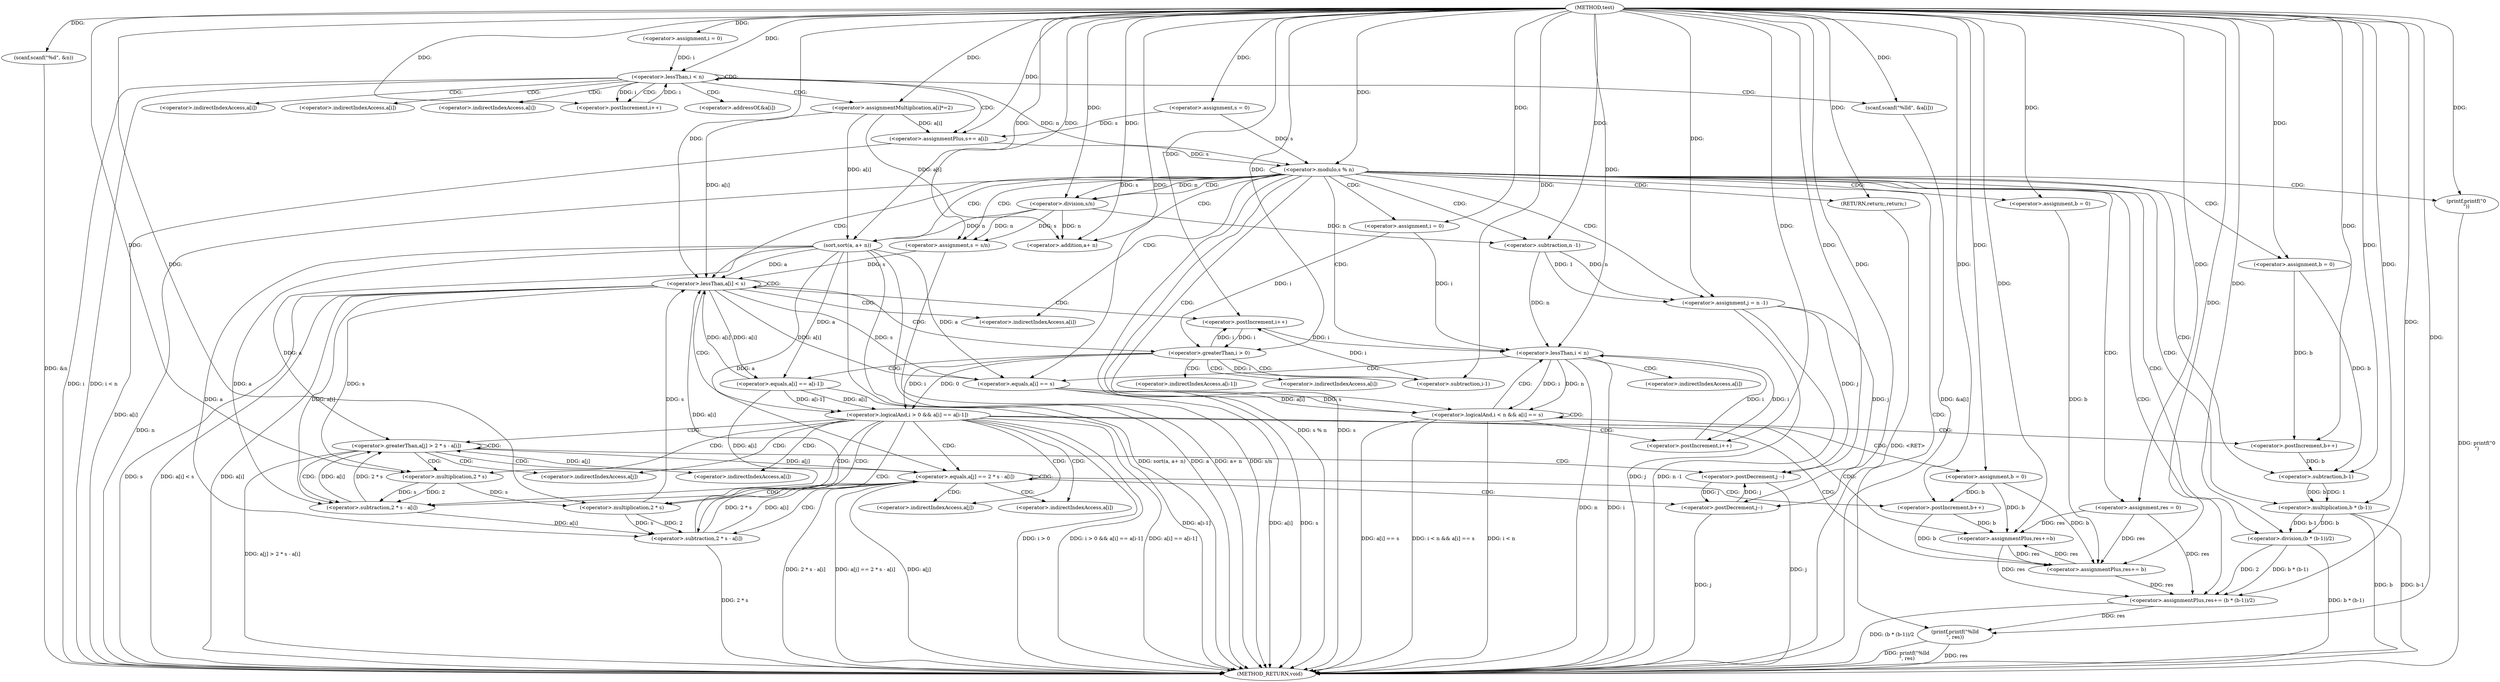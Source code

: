 digraph "test" {  
"1000101" [label = "(METHOD,test)" ]
"1000270" [label = "(METHOD_RETURN,void)" ]
"1000104" [label = "(scanf,scanf(\"%d\", &n))" ]
"1000109" [label = "(<operator>.assignment,s = 0)" ]
"1000147" [label = "(<operator>.assignment,s = s/n)" ]
"1000152" [label = "(sort,sort(a, a+ n))" ]
"1000158" [label = "(<operator>.assignment,b = 0)" ]
"1000162" [label = "(<operator>.assignment,res = 0)" ]
"1000166" [label = "(<operator>.assignment,j = n -1)" ]
"1000240" [label = "(<operator>.assignment,b = 0)" ]
"1000258" [label = "(<operator>.assignmentPlus,res+= (b * (b-1))/2)" ]
"1000267" [label = "(printf,printf(\"%lld\n\", res))" ]
"1000114" [label = "(<operator>.assignment,i = 0)" ]
"1000117" [label = "(<operator>.lessThan,i < n)" ]
"1000120" [label = "(<operator>.postIncrement,i++)" ]
"1000140" [label = "(<operator>.modulo,s % n)" ]
"1000173" [label = "(<operator>.assignment,i = 0)" ]
"1000176" [label = "(<operator>.lessThan,a[i] < s)" ]
"1000181" [label = "(<operator>.postIncrement,i++)" ]
"1000244" [label = "(<operator>.logicalAnd,i < n && a[i] == s)" ]
"1000123" [label = "(scanf,scanf(\"%lld\", &a[i]))" ]
"1000129" [label = "(<operator>.assignmentMultiplication,a[i]*=2)" ]
"1000134" [label = "(<operator>.assignmentPlus,s+= a[i])" ]
"1000144" [label = "(printf,printf(\"0\n\"))" ]
"1000146" [label = "(RETURN,return;,return;)" ]
"1000149" [label = "(<operator>.division,s/n)" ]
"1000154" [label = "(<operator>.addition,a+ n)" ]
"1000168" [label = "(<operator>.subtraction,n -1)" ]
"1000203" [label = "(<operator>.assignment,b = 0)" ]
"1000237" [label = "(<operator>.assignmentPlus,res+=b)" ]
"1000254" [label = "(<operator>.postIncrement,i++)" ]
"1000256" [label = "(<operator>.postIncrement,b++)" ]
"1000260" [label = "(<operator>.division,(b * (b-1))/2)" ]
"1000185" [label = "(<operator>.logicalAnd,i > 0 && a[i] == a[i-1])" ]
"1000207" [label = "(<operator>.greaterThan,a[j] > 2 * s - a[i])" ]
"1000218" [label = "(<operator>.postDecrement,j --)" ]
"1000221" [label = "(<operator>.equals,a[j] == 2 * s - a[i])" ]
"1000245" [label = "(<operator>.lessThan,i < n)" ]
"1000248" [label = "(<operator>.equals,a[i] == s)" ]
"1000261" [label = "(<operator>.multiplication,b * (b-1))" ]
"1000199" [label = "(<operator>.assignmentPlus,res+= b)" ]
"1000233" [label = "(<operator>.postDecrement,j--)" ]
"1000235" [label = "(<operator>.postIncrement,b++)" ]
"1000263" [label = "(<operator>.subtraction,b-1)" ]
"1000186" [label = "(<operator>.greaterThan,i > 0)" ]
"1000189" [label = "(<operator>.equals,a[i] == a[i-1])" ]
"1000211" [label = "(<operator>.subtraction,2 * s - a[i])" ]
"1000225" [label = "(<operator>.subtraction,2 * s - a[i])" ]
"1000212" [label = "(<operator>.multiplication,2 * s)" ]
"1000226" [label = "(<operator>.multiplication,2 * s)" ]
"1000195" [label = "(<operator>.subtraction,i-1)" ]
"1000177" [label = "(<operator>.indirectIndexAccess,a[i])" ]
"1000125" [label = "(<operator>.addressOf,&a[i])" ]
"1000130" [label = "(<operator>.indirectIndexAccess,a[i])" ]
"1000136" [label = "(<operator>.indirectIndexAccess,a[i])" ]
"1000249" [label = "(<operator>.indirectIndexAccess,a[i])" ]
"1000126" [label = "(<operator>.indirectIndexAccess,a[i])" ]
"1000208" [label = "(<operator>.indirectIndexAccess,a[j])" ]
"1000222" [label = "(<operator>.indirectIndexAccess,a[j])" ]
"1000190" [label = "(<operator>.indirectIndexAccess,a[i])" ]
"1000193" [label = "(<operator>.indirectIndexAccess,a[i-1])" ]
"1000215" [label = "(<operator>.indirectIndexAccess,a[i])" ]
"1000229" [label = "(<operator>.indirectIndexAccess,a[i])" ]
  "1000146" -> "1000270"  [ label = "DDG: <RET>"] 
  "1000104" -> "1000270"  [ label = "DDG: &n"] 
  "1000117" -> "1000270"  [ label = "DDG: i"] 
  "1000117" -> "1000270"  [ label = "DDG: i < n"] 
  "1000140" -> "1000270"  [ label = "DDG: s"] 
  "1000140" -> "1000270"  [ label = "DDG: n"] 
  "1000140" -> "1000270"  [ label = "DDG: s % n"] 
  "1000147" -> "1000270"  [ label = "DDG: s/n"] 
  "1000152" -> "1000270"  [ label = "DDG: a"] 
  "1000152" -> "1000270"  [ label = "DDG: a+ n"] 
  "1000152" -> "1000270"  [ label = "DDG: sort(a, a+ n)"] 
  "1000166" -> "1000270"  [ label = "DDG: j"] 
  "1000166" -> "1000270"  [ label = "DDG: n -1"] 
  "1000176" -> "1000270"  [ label = "DDG: a[i]"] 
  "1000176" -> "1000270"  [ label = "DDG: s"] 
  "1000176" -> "1000270"  [ label = "DDG: a[i] < s"] 
  "1000245" -> "1000270"  [ label = "DDG: i"] 
  "1000245" -> "1000270"  [ label = "DDG: n"] 
  "1000244" -> "1000270"  [ label = "DDG: i < n"] 
  "1000248" -> "1000270"  [ label = "DDG: a[i]"] 
  "1000248" -> "1000270"  [ label = "DDG: s"] 
  "1000244" -> "1000270"  [ label = "DDG: a[i] == s"] 
  "1000244" -> "1000270"  [ label = "DDG: i < n && a[i] == s"] 
  "1000261" -> "1000270"  [ label = "DDG: b"] 
  "1000261" -> "1000270"  [ label = "DDG: b-1"] 
  "1000260" -> "1000270"  [ label = "DDG: b * (b-1)"] 
  "1000258" -> "1000270"  [ label = "DDG: (b * (b-1))/2"] 
  "1000267" -> "1000270"  [ label = "DDG: res"] 
  "1000267" -> "1000270"  [ label = "DDG: printf(\"%lld\n\", res)"] 
  "1000185" -> "1000270"  [ label = "DDG: i > 0"] 
  "1000189" -> "1000270"  [ label = "DDG: a[i-1]"] 
  "1000185" -> "1000270"  [ label = "DDG: a[i] == a[i-1]"] 
  "1000185" -> "1000270"  [ label = "DDG: i > 0 && a[i] == a[i-1]"] 
  "1000207" -> "1000270"  [ label = "DDG: a[j] > 2 * s - a[i]"] 
  "1000221" -> "1000270"  [ label = "DDG: a[j]"] 
  "1000225" -> "1000270"  [ label = "DDG: 2 * s"] 
  "1000221" -> "1000270"  [ label = "DDG: 2 * s - a[i]"] 
  "1000221" -> "1000270"  [ label = "DDG: a[j] == 2 * s - a[i]"] 
  "1000233" -> "1000270"  [ label = "DDG: j"] 
  "1000218" -> "1000270"  [ label = "DDG: j"] 
  "1000144" -> "1000270"  [ label = "DDG: printf(\"0\n\")"] 
  "1000123" -> "1000270"  [ label = "DDG: &a[i]"] 
  "1000134" -> "1000270"  [ label = "DDG: a[i]"] 
  "1000101" -> "1000104"  [ label = "DDG: "] 
  "1000101" -> "1000109"  [ label = "DDG: "] 
  "1000149" -> "1000147"  [ label = "DDG: n"] 
  "1000149" -> "1000147"  [ label = "DDG: s"] 
  "1000101" -> "1000158"  [ label = "DDG: "] 
  "1000101" -> "1000162"  [ label = "DDG: "] 
  "1000168" -> "1000166"  [ label = "DDG: 1"] 
  "1000168" -> "1000166"  [ label = "DDG: n"] 
  "1000101" -> "1000240"  [ label = "DDG: "] 
  "1000260" -> "1000258"  [ label = "DDG: b * (b-1)"] 
  "1000260" -> "1000258"  [ label = "DDG: 2"] 
  "1000101" -> "1000114"  [ label = "DDG: "] 
  "1000101" -> "1000147"  [ label = "DDG: "] 
  "1000101" -> "1000152"  [ label = "DDG: "] 
  "1000129" -> "1000152"  [ label = "DDG: a[i]"] 
  "1000149" -> "1000152"  [ label = "DDG: n"] 
  "1000101" -> "1000166"  [ label = "DDG: "] 
  "1000101" -> "1000173"  [ label = "DDG: "] 
  "1000162" -> "1000258"  [ label = "DDG: res"] 
  "1000237" -> "1000258"  [ label = "DDG: res"] 
  "1000199" -> "1000258"  [ label = "DDG: res"] 
  "1000101" -> "1000258"  [ label = "DDG: "] 
  "1000101" -> "1000267"  [ label = "DDG: "] 
  "1000258" -> "1000267"  [ label = "DDG: res"] 
  "1000114" -> "1000117"  [ label = "DDG: i"] 
  "1000120" -> "1000117"  [ label = "DDG: i"] 
  "1000101" -> "1000117"  [ label = "DDG: "] 
  "1000117" -> "1000120"  [ label = "DDG: i"] 
  "1000101" -> "1000120"  [ label = "DDG: "] 
  "1000101" -> "1000123"  [ label = "DDG: "] 
  "1000101" -> "1000129"  [ label = "DDG: "] 
  "1000129" -> "1000134"  [ label = "DDG: a[i]"] 
  "1000109" -> "1000140"  [ label = "DDG: s"] 
  "1000134" -> "1000140"  [ label = "DDG: s"] 
  "1000101" -> "1000140"  [ label = "DDG: "] 
  "1000117" -> "1000140"  [ label = "DDG: n"] 
  "1000101" -> "1000146"  [ label = "DDG: "] 
  "1000140" -> "1000149"  [ label = "DDG: s"] 
  "1000101" -> "1000149"  [ label = "DDG: "] 
  "1000140" -> "1000149"  [ label = "DDG: n"] 
  "1000101" -> "1000154"  [ label = "DDG: "] 
  "1000129" -> "1000154"  [ label = "DDG: a[i]"] 
  "1000149" -> "1000154"  [ label = "DDG: n"] 
  "1000101" -> "1000168"  [ label = "DDG: "] 
  "1000149" -> "1000168"  [ label = "DDG: n"] 
  "1000152" -> "1000176"  [ label = "DDG: a"] 
  "1000189" -> "1000176"  [ label = "DDG: a[i]"] 
  "1000225" -> "1000176"  [ label = "DDG: a[i]"] 
  "1000129" -> "1000176"  [ label = "DDG: a[i]"] 
  "1000147" -> "1000176"  [ label = "DDG: s"] 
  "1000226" -> "1000176"  [ label = "DDG: s"] 
  "1000101" -> "1000176"  [ label = "DDG: "] 
  "1000186" -> "1000181"  [ label = "DDG: i"] 
  "1000195" -> "1000181"  [ label = "DDG: i"] 
  "1000101" -> "1000181"  [ label = "DDG: "] 
  "1000101" -> "1000203"  [ label = "DDG: "] 
  "1000203" -> "1000237"  [ label = "DDG: b"] 
  "1000235" -> "1000237"  [ label = "DDG: b"] 
  "1000101" -> "1000237"  [ label = "DDG: "] 
  "1000245" -> "1000244"  [ label = "DDG: n"] 
  "1000245" -> "1000244"  [ label = "DDG: i"] 
  "1000248" -> "1000244"  [ label = "DDG: s"] 
  "1000248" -> "1000244"  [ label = "DDG: a[i]"] 
  "1000261" -> "1000260"  [ label = "DDG: b-1"] 
  "1000261" -> "1000260"  [ label = "DDG: b"] 
  "1000101" -> "1000260"  [ label = "DDG: "] 
  "1000109" -> "1000134"  [ label = "DDG: s"] 
  "1000101" -> "1000134"  [ label = "DDG: "] 
  "1000101" -> "1000144"  [ label = "DDG: "] 
  "1000162" -> "1000237"  [ label = "DDG: res"] 
  "1000199" -> "1000237"  [ label = "DDG: res"] 
  "1000173" -> "1000245"  [ label = "DDG: i"] 
  "1000254" -> "1000245"  [ label = "DDG: i"] 
  "1000181" -> "1000245"  [ label = "DDG: i"] 
  "1000101" -> "1000245"  [ label = "DDG: "] 
  "1000168" -> "1000245"  [ label = "DDG: n"] 
  "1000152" -> "1000248"  [ label = "DDG: a"] 
  "1000176" -> "1000248"  [ label = "DDG: a[i]"] 
  "1000176" -> "1000248"  [ label = "DDG: s"] 
  "1000101" -> "1000248"  [ label = "DDG: "] 
  "1000245" -> "1000254"  [ label = "DDG: i"] 
  "1000101" -> "1000254"  [ label = "DDG: "] 
  "1000240" -> "1000256"  [ label = "DDG: b"] 
  "1000101" -> "1000256"  [ label = "DDG: "] 
  "1000263" -> "1000261"  [ label = "DDG: b"] 
  "1000101" -> "1000261"  [ label = "DDG: "] 
  "1000263" -> "1000261"  [ label = "DDG: 1"] 
  "1000186" -> "1000185"  [ label = "DDG: 0"] 
  "1000186" -> "1000185"  [ label = "DDG: i"] 
  "1000189" -> "1000185"  [ label = "DDG: a[i-1]"] 
  "1000189" -> "1000185"  [ label = "DDG: a[i]"] 
  "1000158" -> "1000199"  [ label = "DDG: b"] 
  "1000101" -> "1000199"  [ label = "DDG: "] 
  "1000203" -> "1000199"  [ label = "DDG: b"] 
  "1000235" -> "1000199"  [ label = "DDG: b"] 
  "1000152" -> "1000207"  [ label = "DDG: a"] 
  "1000221" -> "1000207"  [ label = "DDG: a[j]"] 
  "1000211" -> "1000207"  [ label = "DDG: a[i]"] 
  "1000211" -> "1000207"  [ label = "DDG: 2 * s"] 
  "1000166" -> "1000218"  [ label = "DDG: j"] 
  "1000233" -> "1000218"  [ label = "DDG: j"] 
  "1000101" -> "1000218"  [ label = "DDG: "] 
  "1000152" -> "1000221"  [ label = "DDG: a"] 
  "1000207" -> "1000221"  [ label = "DDG: a[j]"] 
  "1000225" -> "1000221"  [ label = "DDG: 2 * s"] 
  "1000225" -> "1000221"  [ label = "DDG: a[i]"] 
  "1000240" -> "1000263"  [ label = "DDG: b"] 
  "1000256" -> "1000263"  [ label = "DDG: b"] 
  "1000101" -> "1000263"  [ label = "DDG: "] 
  "1000173" -> "1000186"  [ label = "DDG: i"] 
  "1000181" -> "1000186"  [ label = "DDG: i"] 
  "1000101" -> "1000186"  [ label = "DDG: "] 
  "1000152" -> "1000189"  [ label = "DDG: a"] 
  "1000176" -> "1000189"  [ label = "DDG: a[i]"] 
  "1000162" -> "1000199"  [ label = "DDG: res"] 
  "1000237" -> "1000199"  [ label = "DDG: res"] 
  "1000212" -> "1000211"  [ label = "DDG: s"] 
  "1000212" -> "1000211"  [ label = "DDG: 2"] 
  "1000152" -> "1000211"  [ label = "DDG: a"] 
  "1000176" -> "1000211"  [ label = "DDG: a[i]"] 
  "1000189" -> "1000211"  [ label = "DDG: a[i]"] 
  "1000226" -> "1000225"  [ label = "DDG: 2"] 
  "1000226" -> "1000225"  [ label = "DDG: s"] 
  "1000152" -> "1000225"  [ label = "DDG: a"] 
  "1000211" -> "1000225"  [ label = "DDG: a[i]"] 
  "1000166" -> "1000233"  [ label = "DDG: j"] 
  "1000218" -> "1000233"  [ label = "DDG: j"] 
  "1000101" -> "1000233"  [ label = "DDG: "] 
  "1000203" -> "1000235"  [ label = "DDG: b"] 
  "1000101" -> "1000235"  [ label = "DDG: "] 
  "1000101" -> "1000212"  [ label = "DDG: "] 
  "1000176" -> "1000212"  [ label = "DDG: s"] 
  "1000101" -> "1000226"  [ label = "DDG: "] 
  "1000212" -> "1000226"  [ label = "DDG: s"] 
  "1000186" -> "1000195"  [ label = "DDG: i"] 
  "1000101" -> "1000195"  [ label = "DDG: "] 
  "1000117" -> "1000125"  [ label = "CDG: "] 
  "1000117" -> "1000117"  [ label = "CDG: "] 
  "1000117" -> "1000120"  [ label = "CDG: "] 
  "1000117" -> "1000126"  [ label = "CDG: "] 
  "1000117" -> "1000123"  [ label = "CDG: "] 
  "1000117" -> "1000130"  [ label = "CDG: "] 
  "1000117" -> "1000136"  [ label = "CDG: "] 
  "1000117" -> "1000129"  [ label = "CDG: "] 
  "1000117" -> "1000134"  [ label = "CDG: "] 
  "1000140" -> "1000258"  [ label = "CDG: "] 
  "1000140" -> "1000260"  [ label = "CDG: "] 
  "1000140" -> "1000166"  [ label = "CDG: "] 
  "1000140" -> "1000244"  [ label = "CDG: "] 
  "1000140" -> "1000144"  [ label = "CDG: "] 
  "1000140" -> "1000149"  [ label = "CDG: "] 
  "1000140" -> "1000261"  [ label = "CDG: "] 
  "1000140" -> "1000154"  [ label = "CDG: "] 
  "1000140" -> "1000240"  [ label = "CDG: "] 
  "1000140" -> "1000176"  [ label = "CDG: "] 
  "1000140" -> "1000146"  [ label = "CDG: "] 
  "1000140" -> "1000245"  [ label = "CDG: "] 
  "1000140" -> "1000152"  [ label = "CDG: "] 
  "1000140" -> "1000263"  [ label = "CDG: "] 
  "1000140" -> "1000168"  [ label = "CDG: "] 
  "1000140" -> "1000267"  [ label = "CDG: "] 
  "1000140" -> "1000173"  [ label = "CDG: "] 
  "1000140" -> "1000158"  [ label = "CDG: "] 
  "1000140" -> "1000147"  [ label = "CDG: "] 
  "1000140" -> "1000177"  [ label = "CDG: "] 
  "1000140" -> "1000162"  [ label = "CDG: "] 
  "1000176" -> "1000176"  [ label = "CDG: "] 
  "1000176" -> "1000185"  [ label = "CDG: "] 
  "1000176" -> "1000186"  [ label = "CDG: "] 
  "1000176" -> "1000177"  [ label = "CDG: "] 
  "1000176" -> "1000181"  [ label = "CDG: "] 
  "1000244" -> "1000244"  [ label = "CDG: "] 
  "1000244" -> "1000254"  [ label = "CDG: "] 
  "1000244" -> "1000245"  [ label = "CDG: "] 
  "1000244" -> "1000256"  [ label = "CDG: "] 
  "1000245" -> "1000248"  [ label = "CDG: "] 
  "1000245" -> "1000249"  [ label = "CDG: "] 
  "1000185" -> "1000211"  [ label = "CDG: "] 
  "1000185" -> "1000221"  [ label = "CDG: "] 
  "1000185" -> "1000208"  [ label = "CDG: "] 
  "1000185" -> "1000199"  [ label = "CDG: "] 
  "1000185" -> "1000222"  [ label = "CDG: "] 
  "1000185" -> "1000226"  [ label = "CDG: "] 
  "1000185" -> "1000229"  [ label = "CDG: "] 
  "1000185" -> "1000212"  [ label = "CDG: "] 
  "1000185" -> "1000215"  [ label = "CDG: "] 
  "1000185" -> "1000225"  [ label = "CDG: "] 
  "1000185" -> "1000207"  [ label = "CDG: "] 
  "1000185" -> "1000203"  [ label = "CDG: "] 
  "1000185" -> "1000237"  [ label = "CDG: "] 
  "1000207" -> "1000211"  [ label = "CDG: "] 
  "1000207" -> "1000208"  [ label = "CDG: "] 
  "1000207" -> "1000212"  [ label = "CDG: "] 
  "1000207" -> "1000215"  [ label = "CDG: "] 
  "1000207" -> "1000207"  [ label = "CDG: "] 
  "1000207" -> "1000218"  [ label = "CDG: "] 
  "1000221" -> "1000221"  [ label = "CDG: "] 
  "1000221" -> "1000233"  [ label = "CDG: "] 
  "1000221" -> "1000222"  [ label = "CDG: "] 
  "1000221" -> "1000235"  [ label = "CDG: "] 
  "1000221" -> "1000226"  [ label = "CDG: "] 
  "1000221" -> "1000229"  [ label = "CDG: "] 
  "1000221" -> "1000225"  [ label = "CDG: "] 
  "1000186" -> "1000190"  [ label = "CDG: "] 
  "1000186" -> "1000195"  [ label = "CDG: "] 
  "1000186" -> "1000189"  [ label = "CDG: "] 
  "1000186" -> "1000193"  [ label = "CDG: "] 
}
